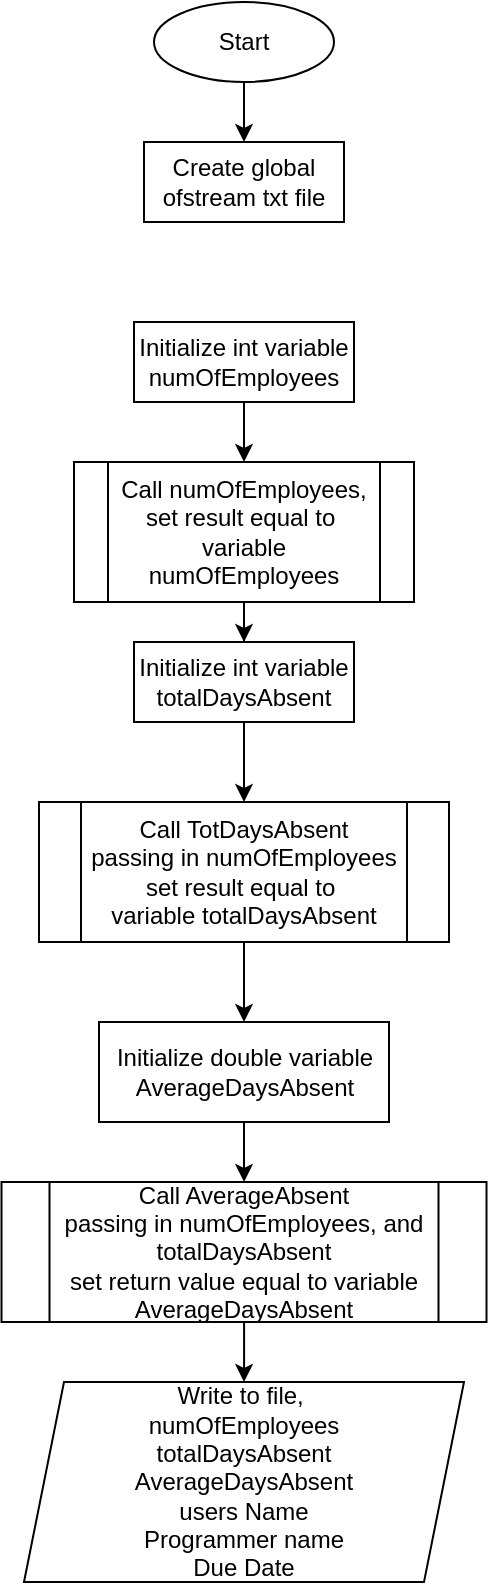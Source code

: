 <mxfile version="15.4.0" type="device" pages="2"><diagram id="C5RBs43oDa-KdzZeNtuy" name="Page-1"><mxGraphModel dx="1113" dy="733" grid="1" gridSize="10" guides="1" tooltips="1" connect="1" arrows="1" fold="1" page="1" pageScale="1" pageWidth="827" pageHeight="1169" math="0" shadow="0"><root><mxCell id="WIyWlLk6GJQsqaUBKTNV-0"/><mxCell id="WIyWlLk6GJQsqaUBKTNV-1" parent="WIyWlLk6GJQsqaUBKTNV-0"/><mxCell id="jBerjMbeBjNwyvv4E9lE-8" value="" style="edgeStyle=orthogonalEdgeStyle;rounded=0;orthogonalLoop=1;jettySize=auto;html=1;" edge="1" parent="WIyWlLk6GJQsqaUBKTNV-1" source="jBerjMbeBjNwyvv4E9lE-0" target="jBerjMbeBjNwyvv4E9lE-7"><mxGeometry relative="1" as="geometry"/></mxCell><mxCell id="jBerjMbeBjNwyvv4E9lE-0" value="Start" style="ellipse;whiteSpace=wrap;html=1;" vertex="1" parent="WIyWlLk6GJQsqaUBKTNV-1"><mxGeometry x="335" y="20" width="90" height="40" as="geometry"/></mxCell><mxCell id="CsntfWBOfArbJTsr9I_s-9" value="" style="edgeStyle=orthogonalEdgeStyle;rounded=0;orthogonalLoop=1;jettySize=auto;html=1;" edge="1" parent="WIyWlLk6GJQsqaUBKTNV-1" source="jBerjMbeBjNwyvv4E9lE-1" target="CsntfWBOfArbJTsr9I_s-8"><mxGeometry relative="1" as="geometry"/></mxCell><mxCell id="jBerjMbeBjNwyvv4E9lE-1" value="Call TotDaysAbsent&lt;br&gt;passing in numOfEmployees&lt;br&gt;set result equal to&amp;nbsp;&lt;br&gt;variable totalDaysAbsent" style="shape=process;whiteSpace=wrap;html=1;backgroundOutline=1;" vertex="1" parent="WIyWlLk6GJQsqaUBKTNV-1"><mxGeometry x="277.5" y="420" width="205" height="70" as="geometry"/></mxCell><mxCell id="jBerjMbeBjNwyvv4E9lE-7" value="Create global ofstream txt file" style="rounded=0;whiteSpace=wrap;html=1;" vertex="1" parent="WIyWlLk6GJQsqaUBKTNV-1"><mxGeometry x="330" y="90" width="100" height="40" as="geometry"/></mxCell><mxCell id="CsntfWBOfArbJTsr9I_s-2" value="" style="edgeStyle=orthogonalEdgeStyle;rounded=0;orthogonalLoop=1;jettySize=auto;html=1;" edge="1" parent="WIyWlLk6GJQsqaUBKTNV-1" source="jBerjMbeBjNwyvv4E9lE-9" target="CsntfWBOfArbJTsr9I_s-0"><mxGeometry relative="1" as="geometry"/></mxCell><mxCell id="jBerjMbeBjNwyvv4E9lE-9" value="Initialize int variable numOfEmployees" style="whiteSpace=wrap;html=1;" vertex="1" parent="WIyWlLk6GJQsqaUBKTNV-1"><mxGeometry x="325" y="180" width="110" height="40" as="geometry"/></mxCell><mxCell id="CsntfWBOfArbJTsr9I_s-4" value="" style="edgeStyle=orthogonalEdgeStyle;rounded=0;orthogonalLoop=1;jettySize=auto;html=1;" edge="1" parent="WIyWlLk6GJQsqaUBKTNV-1" source="CsntfWBOfArbJTsr9I_s-0" target="CsntfWBOfArbJTsr9I_s-3"><mxGeometry relative="1" as="geometry"/></mxCell><mxCell id="CsntfWBOfArbJTsr9I_s-0" value="Call numOfEmployees,&lt;br&gt;set result equal to&amp;nbsp;&lt;br&gt;variable numOfEmployees" style="shape=process;whiteSpace=wrap;html=1;backgroundOutline=1;" vertex="1" parent="WIyWlLk6GJQsqaUBKTNV-1"><mxGeometry x="295" y="250" width="170" height="70" as="geometry"/></mxCell><mxCell id="CsntfWBOfArbJTsr9I_s-5" value="" style="edgeStyle=orthogonalEdgeStyle;rounded=0;orthogonalLoop=1;jettySize=auto;html=1;" edge="1" parent="WIyWlLk6GJQsqaUBKTNV-1" source="CsntfWBOfArbJTsr9I_s-3" target="jBerjMbeBjNwyvv4E9lE-1"><mxGeometry relative="1" as="geometry"/></mxCell><mxCell id="CsntfWBOfArbJTsr9I_s-3" value="Initialize int variable totalDaysAbsent" style="whiteSpace=wrap;html=1;" vertex="1" parent="WIyWlLk6GJQsqaUBKTNV-1"><mxGeometry x="325" y="340" width="110" height="40" as="geometry"/></mxCell><mxCell id="CsntfWBOfArbJTsr9I_s-15" value="" style="edgeStyle=orthogonalEdgeStyle;rounded=0;orthogonalLoop=1;jettySize=auto;html=1;" edge="1" parent="WIyWlLk6GJQsqaUBKTNV-1" source="CsntfWBOfArbJTsr9I_s-6" target="CsntfWBOfArbJTsr9I_s-14"><mxGeometry relative="1" as="geometry"/></mxCell><mxCell id="CsntfWBOfArbJTsr9I_s-6" value="Call AverageAbsent&lt;br&gt;passing in numOfEmployees, and totalDaysAbsent&lt;br&gt;set return value equal to variable AverageDaysAbsent" style="shape=process;whiteSpace=wrap;html=1;backgroundOutline=1;" vertex="1" parent="WIyWlLk6GJQsqaUBKTNV-1"><mxGeometry x="258.75" y="610" width="242.5" height="70" as="geometry"/></mxCell><mxCell id="CsntfWBOfArbJTsr9I_s-10" value="" style="edgeStyle=orthogonalEdgeStyle;rounded=0;orthogonalLoop=1;jettySize=auto;html=1;" edge="1" parent="WIyWlLk6GJQsqaUBKTNV-1" source="CsntfWBOfArbJTsr9I_s-8" target="CsntfWBOfArbJTsr9I_s-6"><mxGeometry relative="1" as="geometry"/></mxCell><mxCell id="CsntfWBOfArbJTsr9I_s-8" value="Initialize double variable AverageDaysAbsent" style="whiteSpace=wrap;html=1;" vertex="1" parent="WIyWlLk6GJQsqaUBKTNV-1"><mxGeometry x="307.5" y="530" width="145" height="50" as="geometry"/></mxCell><mxCell id="CsntfWBOfArbJTsr9I_s-14" value="Write to file,&amp;nbsp;&lt;br&gt;numOfEmployees&lt;br&gt;totalDaysAbsent&lt;br&gt;AverageDaysAbsent&lt;br&gt;users Name&lt;br&gt;Programmer name&lt;br&gt;Due Date" style="shape=parallelogram;perimeter=parallelogramPerimeter;whiteSpace=wrap;html=1;fixedSize=1;" vertex="1" parent="WIyWlLk6GJQsqaUBKTNV-1"><mxGeometry x="270" y="710" width="220" height="100" as="geometry"/></mxCell></root></mxGraphModel></diagram><diagram id="nAiYikdfLs8eUUpn4An1" name="Page-2"><mxGraphModel dx="946" dy="623" grid="1" gridSize="10" guides="1" tooltips="1" connect="1" arrows="1" fold="1" page="1" pageScale="1" pageWidth="850" pageHeight="1100" math="0" shadow="0"><root><mxCell id="4gnSEabfv-dZ1ZokPuY1-0"/><mxCell id="4gnSEabfv-dZ1ZokPuY1-1" parent="4gnSEabfv-dZ1ZokPuY1-0"/></root></mxGraphModel></diagram></mxfile>